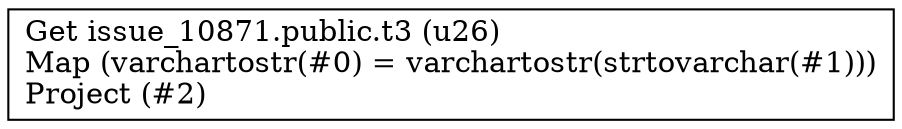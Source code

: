 digraph G {
    node0 [shape = record, label="Get issue_10871.public.t3 (u26)\lMap (varchartostr(#0) = varchartostr(strtovarchar(#1)))\lProject (#2)\l"]
}
